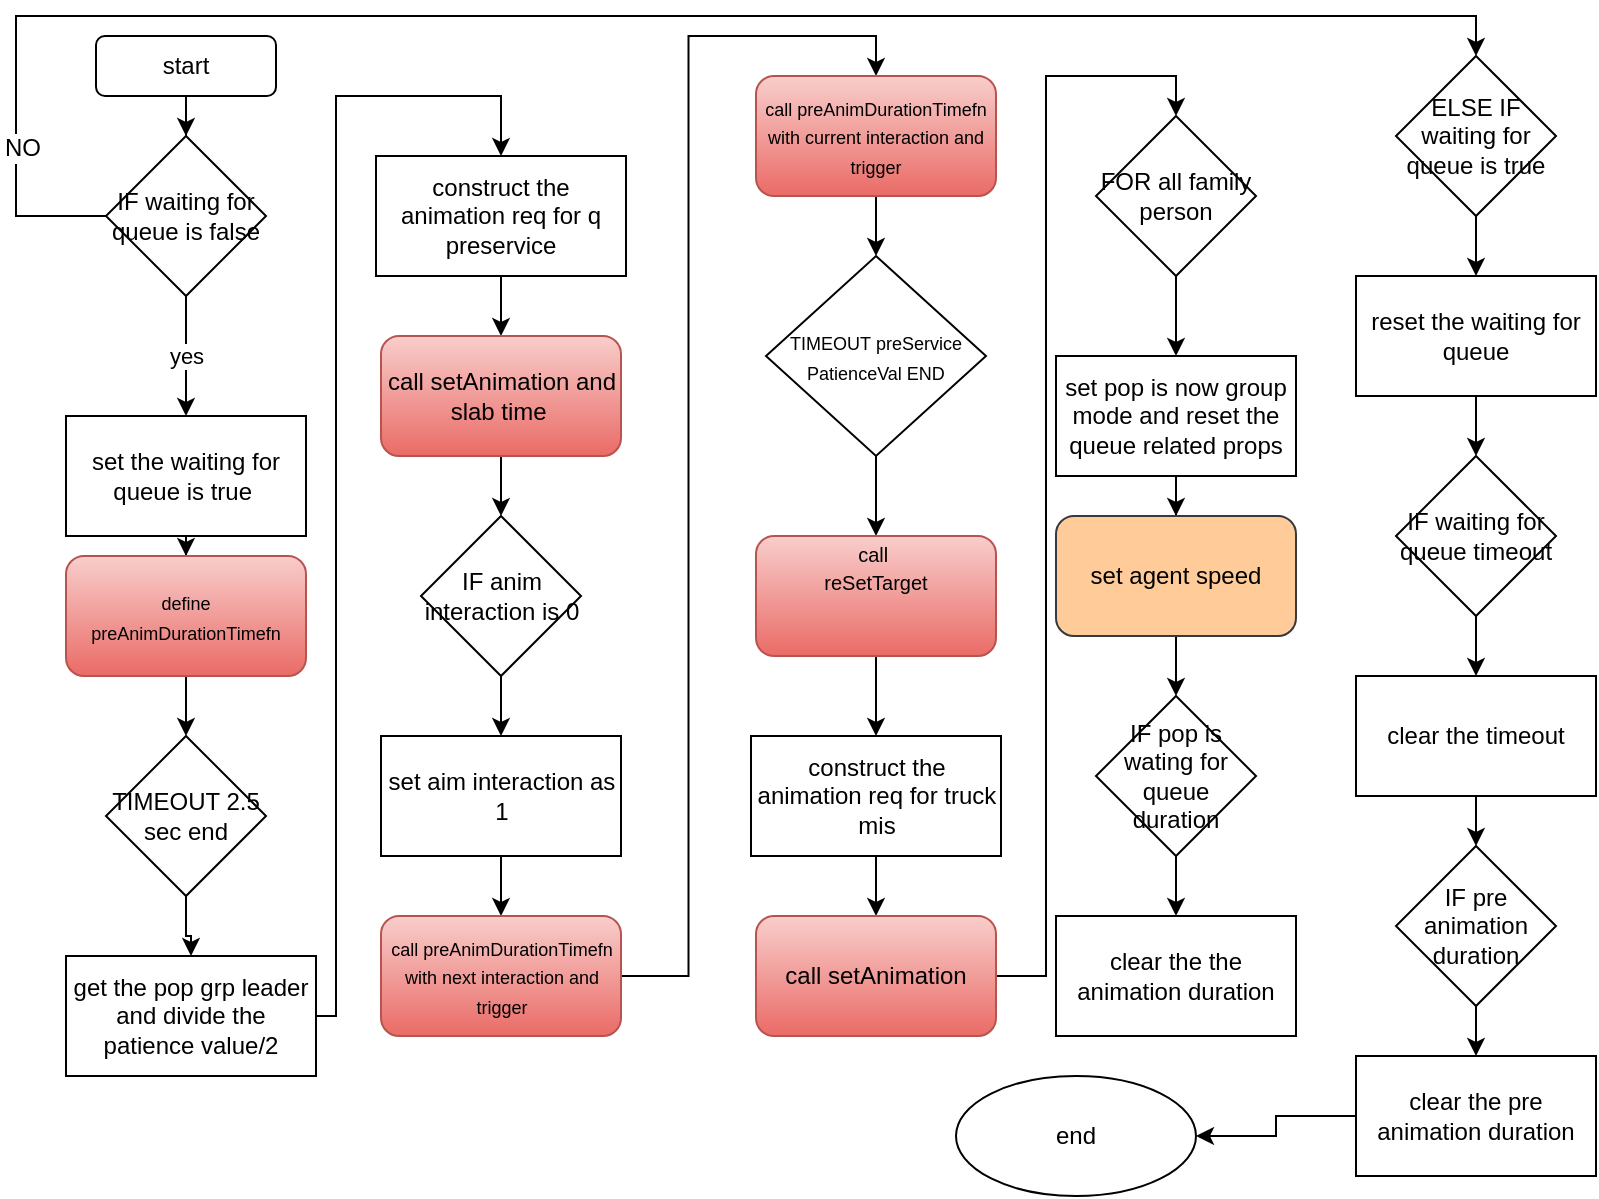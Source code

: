 <mxfile version="17.5.0" type="github">
  <diagram id="IYbdeJoA8hzu78FnXWDd" name="Page-1">
    <mxGraphModel dx="1038" dy="1679" grid="1" gridSize="10" guides="1" tooltips="1" connect="1" arrows="1" fold="1" page="1" pageScale="1" pageWidth="850" pageHeight="1100" math="0" shadow="0">
      <root>
        <mxCell id="0" />
        <mxCell id="1" parent="0" />
        <mxCell id="No7Bt8iQKIPhCdxpCU7Z-3" value="" style="edgeStyle=orthogonalEdgeStyle;rounded=0;orthogonalLoop=1;jettySize=auto;html=1;" edge="1" parent="1" source="No7Bt8iQKIPhCdxpCU7Z-1" target="No7Bt8iQKIPhCdxpCU7Z-2">
          <mxGeometry relative="1" as="geometry" />
        </mxCell>
        <mxCell id="No7Bt8iQKIPhCdxpCU7Z-1" value="start" style="rounded=1;whiteSpace=wrap;html=1;" vertex="1" parent="1">
          <mxGeometry x="80" y="10" width="90" height="30" as="geometry" />
        </mxCell>
        <mxCell id="No7Bt8iQKIPhCdxpCU7Z-5" value="yes" style="edgeStyle=orthogonalEdgeStyle;rounded=0;orthogonalLoop=1;jettySize=auto;html=1;" edge="1" parent="1" source="No7Bt8iQKIPhCdxpCU7Z-2" target="No7Bt8iQKIPhCdxpCU7Z-4">
          <mxGeometry relative="1" as="geometry" />
        </mxCell>
        <mxCell id="No7Bt8iQKIPhCdxpCU7Z-53" style="edgeStyle=orthogonalEdgeStyle;rounded=0;orthogonalLoop=1;jettySize=auto;html=1;entryX=0.5;entryY=0;entryDx=0;entryDy=0;fontSize=12;" edge="1" parent="1" source="No7Bt8iQKIPhCdxpCU7Z-2" target="No7Bt8iQKIPhCdxpCU7Z-49">
          <mxGeometry relative="1" as="geometry">
            <Array as="points">
              <mxPoint x="40" y="100" />
              <mxPoint x="40" />
              <mxPoint x="770" />
            </Array>
          </mxGeometry>
        </mxCell>
        <mxCell id="No7Bt8iQKIPhCdxpCU7Z-54" value="NO" style="edgeLabel;html=1;align=center;verticalAlign=middle;resizable=0;points=[];fontSize=12;" vertex="1" connectable="0" parent="No7Bt8iQKIPhCdxpCU7Z-53">
          <mxGeometry x="-0.822" y="-3" relative="1" as="geometry">
            <mxPoint as="offset" />
          </mxGeometry>
        </mxCell>
        <mxCell id="No7Bt8iQKIPhCdxpCU7Z-2" value="IF waiting for queue is false" style="rhombus;whiteSpace=wrap;html=1;" vertex="1" parent="1">
          <mxGeometry x="85" y="60" width="80" height="80" as="geometry" />
        </mxCell>
        <mxCell id="No7Bt8iQKIPhCdxpCU7Z-7" value="" style="edgeStyle=orthogonalEdgeStyle;rounded=0;orthogonalLoop=1;jettySize=auto;html=1;fontSize=9;" edge="1" parent="1" source="No7Bt8iQKIPhCdxpCU7Z-4" target="No7Bt8iQKIPhCdxpCU7Z-6">
          <mxGeometry relative="1" as="geometry" />
        </mxCell>
        <mxCell id="No7Bt8iQKIPhCdxpCU7Z-4" value="set the waiting for queue is true&amp;nbsp;" style="whiteSpace=wrap;html=1;" vertex="1" parent="1">
          <mxGeometry x="65" y="200" width="120" height="60" as="geometry" />
        </mxCell>
        <mxCell id="No7Bt8iQKIPhCdxpCU7Z-9" value="" style="edgeStyle=orthogonalEdgeStyle;rounded=0;orthogonalLoop=1;jettySize=auto;html=1;fontSize=9;" edge="1" parent="1" source="No7Bt8iQKIPhCdxpCU7Z-6" target="No7Bt8iQKIPhCdxpCU7Z-8">
          <mxGeometry relative="1" as="geometry" />
        </mxCell>
        <mxCell id="No7Bt8iQKIPhCdxpCU7Z-6" value="&lt;font style=&quot;font-size: 9px&quot;&gt;define preAnimDurationTimefn&lt;/font&gt;" style="rounded=1;whiteSpace=wrap;html=1;fillColor=#f8cecc;gradientColor=#ea6b66;strokeColor=#b85450;" vertex="1" parent="1">
          <mxGeometry x="65" y="270" width="120" height="60" as="geometry" />
        </mxCell>
        <mxCell id="No7Bt8iQKIPhCdxpCU7Z-13" value="" style="edgeStyle=orthogonalEdgeStyle;rounded=0;orthogonalLoop=1;jettySize=auto;html=1;fontSize=12;" edge="1" parent="1" source="No7Bt8iQKIPhCdxpCU7Z-8" target="No7Bt8iQKIPhCdxpCU7Z-12">
          <mxGeometry relative="1" as="geometry" />
        </mxCell>
        <mxCell id="No7Bt8iQKIPhCdxpCU7Z-8" value="&lt;span style=&quot;font-size: 12px&quot;&gt;TIMEOUT 2.5 sec end&lt;/span&gt;" style="rhombus;whiteSpace=wrap;html=1;fontSize=9;" vertex="1" parent="1">
          <mxGeometry x="85" y="360" width="80" height="80" as="geometry" />
        </mxCell>
        <mxCell id="No7Bt8iQKIPhCdxpCU7Z-15" value="" style="edgeStyle=orthogonalEdgeStyle;rounded=0;orthogonalLoop=1;jettySize=auto;html=1;fontSize=12;" edge="1" parent="1" source="No7Bt8iQKIPhCdxpCU7Z-12" target="No7Bt8iQKIPhCdxpCU7Z-14">
          <mxGeometry relative="1" as="geometry">
            <Array as="points">
              <mxPoint x="200" y="500" />
              <mxPoint x="200" y="40" />
            </Array>
          </mxGeometry>
        </mxCell>
        <mxCell id="No7Bt8iQKIPhCdxpCU7Z-12" value="get the pop grp leader and divide the patience value/2" style="rounded=0;whiteSpace=wrap;html=1;fontSize=12;" vertex="1" parent="1">
          <mxGeometry x="65" y="470" width="125" height="60" as="geometry" />
        </mxCell>
        <mxCell id="No7Bt8iQKIPhCdxpCU7Z-17" value="" style="edgeStyle=orthogonalEdgeStyle;rounded=0;orthogonalLoop=1;jettySize=auto;html=1;fontSize=12;" edge="1" parent="1" source="No7Bt8iQKIPhCdxpCU7Z-14" target="No7Bt8iQKIPhCdxpCU7Z-16">
          <mxGeometry relative="1" as="geometry" />
        </mxCell>
        <mxCell id="No7Bt8iQKIPhCdxpCU7Z-14" value="construct the animation req for q preservice" style="rounded=0;whiteSpace=wrap;html=1;fontSize=12;" vertex="1" parent="1">
          <mxGeometry x="220" y="70" width="125" height="60" as="geometry" />
        </mxCell>
        <mxCell id="No7Bt8iQKIPhCdxpCU7Z-19" value="" style="edgeStyle=orthogonalEdgeStyle;rounded=0;orthogonalLoop=1;jettySize=auto;html=1;fontSize=12;" edge="1" parent="1" source="No7Bt8iQKIPhCdxpCU7Z-16" target="No7Bt8iQKIPhCdxpCU7Z-18">
          <mxGeometry relative="1" as="geometry" />
        </mxCell>
        <mxCell id="No7Bt8iQKIPhCdxpCU7Z-16" value="call&amp;nbsp;setAnimation and slab time&amp;nbsp;" style="rounded=1;whiteSpace=wrap;html=1;fillColor=#f8cecc;gradientColor=#ea6b66;strokeColor=#b85450;" vertex="1" parent="1">
          <mxGeometry x="222.5" y="160" width="120" height="60" as="geometry" />
        </mxCell>
        <mxCell id="No7Bt8iQKIPhCdxpCU7Z-21" value="" style="edgeStyle=orthogonalEdgeStyle;rounded=0;orthogonalLoop=1;jettySize=auto;html=1;fontSize=12;" edge="1" parent="1" source="No7Bt8iQKIPhCdxpCU7Z-18" target="No7Bt8iQKIPhCdxpCU7Z-20">
          <mxGeometry relative="1" as="geometry" />
        </mxCell>
        <mxCell id="No7Bt8iQKIPhCdxpCU7Z-18" value="IF anim interaction is 0" style="rhombus;whiteSpace=wrap;html=1;fontSize=12;" vertex="1" parent="1">
          <mxGeometry x="242.5" y="250" width="80" height="80" as="geometry" />
        </mxCell>
        <mxCell id="No7Bt8iQKIPhCdxpCU7Z-23" value="" style="edgeStyle=orthogonalEdgeStyle;rounded=0;orthogonalLoop=1;jettySize=auto;html=1;fontSize=12;" edge="1" parent="1" source="No7Bt8iQKIPhCdxpCU7Z-20" target="No7Bt8iQKIPhCdxpCU7Z-22">
          <mxGeometry relative="1" as="geometry" />
        </mxCell>
        <mxCell id="No7Bt8iQKIPhCdxpCU7Z-20" value="set aim interaction as 1" style="rounded=0;whiteSpace=wrap;html=1;fontSize=12;" vertex="1" parent="1">
          <mxGeometry x="222.5" y="360" width="120" height="60" as="geometry" />
        </mxCell>
        <mxCell id="No7Bt8iQKIPhCdxpCU7Z-25" style="edgeStyle=orthogonalEdgeStyle;rounded=0;orthogonalLoop=1;jettySize=auto;html=1;entryX=0.5;entryY=0;entryDx=0;entryDy=0;fontSize=12;" edge="1" parent="1" source="No7Bt8iQKIPhCdxpCU7Z-22" target="No7Bt8iQKIPhCdxpCU7Z-24">
          <mxGeometry relative="1" as="geometry" />
        </mxCell>
        <mxCell id="No7Bt8iQKIPhCdxpCU7Z-22" value="&lt;font style=&quot;font-size: 9px&quot;&gt;call preAnimDurationTimefn&lt;br&gt;with next interaction and trigger&lt;br&gt;&lt;/font&gt;" style="rounded=1;whiteSpace=wrap;html=1;fillColor=#f8cecc;gradientColor=#ea6b66;strokeColor=#b85450;" vertex="1" parent="1">
          <mxGeometry x="222.5" y="450" width="120" height="60" as="geometry" />
        </mxCell>
        <mxCell id="No7Bt8iQKIPhCdxpCU7Z-28" value="" style="edgeStyle=orthogonalEdgeStyle;rounded=0;orthogonalLoop=1;jettySize=auto;html=1;fontSize=12;" edge="1" parent="1" source="No7Bt8iQKIPhCdxpCU7Z-24" target="No7Bt8iQKIPhCdxpCU7Z-27">
          <mxGeometry relative="1" as="geometry" />
        </mxCell>
        <mxCell id="No7Bt8iQKIPhCdxpCU7Z-24" value="&lt;font style=&quot;font-size: 9px&quot;&gt;call preAnimDurationTimefn&lt;br&gt;with current interaction and trigger&lt;br&gt;&lt;/font&gt;" style="rounded=1;whiteSpace=wrap;html=1;fillColor=#f8cecc;gradientColor=#ea6b66;strokeColor=#b85450;" vertex="1" parent="1">
          <mxGeometry x="410" y="30" width="120" height="60" as="geometry" />
        </mxCell>
        <mxCell id="No7Bt8iQKIPhCdxpCU7Z-33" value="" style="edgeStyle=orthogonalEdgeStyle;rounded=0;orthogonalLoop=1;jettySize=auto;html=1;fontSize=12;" edge="1" parent="1" source="No7Bt8iQKIPhCdxpCU7Z-27" target="No7Bt8iQKIPhCdxpCU7Z-31">
          <mxGeometry relative="1" as="geometry" />
        </mxCell>
        <mxCell id="No7Bt8iQKIPhCdxpCU7Z-27" value="&lt;font style=&quot;font-size: 9px&quot;&gt;TIMEOUT&amp;nbsp;preService&lt;br&gt;PatienceVal END&lt;/font&gt;" style="rhombus;whiteSpace=wrap;html=1;fontSize=12;" vertex="1" parent="1">
          <mxGeometry x="415" y="120" width="110" height="100" as="geometry" />
        </mxCell>
        <mxCell id="No7Bt8iQKIPhCdxpCU7Z-37" value="" style="edgeStyle=orthogonalEdgeStyle;rounded=0;orthogonalLoop=1;jettySize=auto;html=1;fontSize=12;" edge="1" parent="1" source="No7Bt8iQKIPhCdxpCU7Z-31" target="No7Bt8iQKIPhCdxpCU7Z-34">
          <mxGeometry relative="1" as="geometry" />
        </mxCell>
        <mxCell id="No7Bt8iQKIPhCdxpCU7Z-31" value="&lt;div&gt;&lt;font size=&quot;1&quot;&gt;call&amp;nbsp;&lt;/font&gt;&lt;/div&gt;&lt;font size=&quot;1&quot;&gt;reSetTarget&lt;/font&gt;&lt;div&gt;&lt;span style=&quot;color: rgba(0 , 0 , 0 , 0) ; font-family: monospace ; font-size: 0px&quot;&gt;%3CmxGraphModel%3E%3Croot%3E%3CmxCell%20id%3D%220%22%2F%3E%3CmxCell%20id%3D%221%22%20parent%3D%220%22%2F%3E%3CmxCell%20id%3D%222%22%20value%3D%22%26lt%3Bfont%20style%3D%26quot%3Bfont-size%3A%209px%26quot%3B%26gt%3Bdefine%20preAnimDurationTimefn%26lt%3B%2Ffont%26gt%3B%22%20style%3D%22rounded%3D1%3BwhiteSpace%3Dwrap%3Bhtml%3D1%3BfillColor%3D%23f8cecc%3BgradientColor%3D%23ea6b66%3BstrokeColor%3D%23b85450%3B%22%20vertex%3D%221%22%20parent%3D%221%22%3E%3CmxGeometry%20x%3D%2265%22%20y%3D%22270%22%20width%3D%22120%22%20height%3D%2260%22%20as%3D%22geometry%22%2F%3E%3C%2FmxCell%3E%3C%2Froot%3E%3C%2FmxGraphModel%3E&lt;/span&gt;&lt;span style=&quot;font-size: 0px&quot;&gt;&lt;font color=&quot;rgba(0, 0, 0, 0)&quot; face=&quot;monospace&quot;&gt;reSetTarget&lt;/font&gt;&lt;/span&gt;&lt;/div&gt;&lt;font color=&quot;#ba0000&quot; face=&quot;monospace&quot;&gt;&lt;span style=&quot;font-size: 0px&quot;&gt;reSetTarget&lt;/span&gt;&lt;span style=&quot;font-size: 0px&quot;&gt;reSetTargetreSetTargetreSetTargetreSetTarget&lt;/span&gt;&lt;/font&gt;" style="rounded=1;whiteSpace=wrap;html=1;fillColor=#f8cecc;gradientColor=#ea6b66;strokeColor=#b85450;" vertex="1" parent="1">
          <mxGeometry x="410" y="260" width="120" height="60" as="geometry" />
        </mxCell>
        <mxCell id="No7Bt8iQKIPhCdxpCU7Z-38" value="" style="edgeStyle=orthogonalEdgeStyle;rounded=0;orthogonalLoop=1;jettySize=auto;html=1;fontSize=12;" edge="1" parent="1" source="No7Bt8iQKIPhCdxpCU7Z-34" target="No7Bt8iQKIPhCdxpCU7Z-35">
          <mxGeometry relative="1" as="geometry" />
        </mxCell>
        <mxCell id="No7Bt8iQKIPhCdxpCU7Z-34" value="construct the animation req for truck mis" style="rounded=0;whiteSpace=wrap;html=1;fontSize=12;" vertex="1" parent="1">
          <mxGeometry x="407.5" y="360" width="125" height="60" as="geometry" />
        </mxCell>
        <mxCell id="No7Bt8iQKIPhCdxpCU7Z-40" style="edgeStyle=orthogonalEdgeStyle;rounded=0;orthogonalLoop=1;jettySize=auto;html=1;entryX=0.5;entryY=0;entryDx=0;entryDy=0;fontSize=12;" edge="1" parent="1" source="No7Bt8iQKIPhCdxpCU7Z-35" target="No7Bt8iQKIPhCdxpCU7Z-39">
          <mxGeometry relative="1" as="geometry" />
        </mxCell>
        <mxCell id="No7Bt8iQKIPhCdxpCU7Z-35" value="call&amp;nbsp;setAnimation" style="rounded=1;whiteSpace=wrap;html=1;fillColor=#f8cecc;gradientColor=#ea6b66;strokeColor=#b85450;" vertex="1" parent="1">
          <mxGeometry x="410" y="450" width="120" height="60" as="geometry" />
        </mxCell>
        <mxCell id="No7Bt8iQKIPhCdxpCU7Z-42" value="" style="edgeStyle=orthogonalEdgeStyle;rounded=0;orthogonalLoop=1;jettySize=auto;html=1;fontSize=12;" edge="1" parent="1" source="No7Bt8iQKIPhCdxpCU7Z-39" target="No7Bt8iQKIPhCdxpCU7Z-41">
          <mxGeometry relative="1" as="geometry" />
        </mxCell>
        <mxCell id="No7Bt8iQKIPhCdxpCU7Z-39" value="FOR all family person" style="rhombus;whiteSpace=wrap;html=1;fontSize=12;" vertex="1" parent="1">
          <mxGeometry x="580" y="50" width="80" height="80" as="geometry" />
        </mxCell>
        <mxCell id="No7Bt8iQKIPhCdxpCU7Z-44" value="" style="edgeStyle=orthogonalEdgeStyle;rounded=0;orthogonalLoop=1;jettySize=auto;html=1;fontSize=12;" edge="1" parent="1" source="No7Bt8iQKIPhCdxpCU7Z-41" target="No7Bt8iQKIPhCdxpCU7Z-43">
          <mxGeometry relative="1" as="geometry" />
        </mxCell>
        <mxCell id="No7Bt8iQKIPhCdxpCU7Z-41" value="set pop is now group mode and reset the queue related props" style="rounded=0;whiteSpace=wrap;html=1;fontSize=12;" vertex="1" parent="1">
          <mxGeometry x="560" y="170" width="120" height="60" as="geometry" />
        </mxCell>
        <mxCell id="No7Bt8iQKIPhCdxpCU7Z-46" value="" style="edgeStyle=orthogonalEdgeStyle;rounded=0;orthogonalLoop=1;jettySize=auto;html=1;fontSize=12;" edge="1" parent="1" source="No7Bt8iQKIPhCdxpCU7Z-43" target="No7Bt8iQKIPhCdxpCU7Z-45">
          <mxGeometry relative="1" as="geometry" />
        </mxCell>
        <mxCell id="No7Bt8iQKIPhCdxpCU7Z-43" value="set agent speed" style="rounded=1;whiteSpace=wrap;html=1;fillColor=#ffcc99;strokeColor=#36393d;" vertex="1" parent="1">
          <mxGeometry x="560" y="250" width="120" height="60" as="geometry" />
        </mxCell>
        <mxCell id="No7Bt8iQKIPhCdxpCU7Z-48" value="" style="edgeStyle=orthogonalEdgeStyle;rounded=0;orthogonalLoop=1;jettySize=auto;html=1;fontSize=12;" edge="1" parent="1" source="No7Bt8iQKIPhCdxpCU7Z-45" target="No7Bt8iQKIPhCdxpCU7Z-47">
          <mxGeometry relative="1" as="geometry" />
        </mxCell>
        <mxCell id="No7Bt8iQKIPhCdxpCU7Z-45" value="IF pop is wating for queue duration" style="rhombus;whiteSpace=wrap;html=1;fontSize=12;" vertex="1" parent="1">
          <mxGeometry x="580" y="340" width="80" height="80" as="geometry" />
        </mxCell>
        <mxCell id="No7Bt8iQKIPhCdxpCU7Z-47" value="clear the the animation duration" style="whiteSpace=wrap;html=1;" vertex="1" parent="1">
          <mxGeometry x="560" y="450" width="120" height="60" as="geometry" />
        </mxCell>
        <mxCell id="No7Bt8iQKIPhCdxpCU7Z-56" value="" style="edgeStyle=orthogonalEdgeStyle;rounded=0;orthogonalLoop=1;jettySize=auto;html=1;fontSize=12;" edge="1" parent="1" source="No7Bt8iQKIPhCdxpCU7Z-49" target="No7Bt8iQKIPhCdxpCU7Z-55">
          <mxGeometry relative="1" as="geometry" />
        </mxCell>
        <mxCell id="No7Bt8iQKIPhCdxpCU7Z-49" value="ELSE IF waiting for queue is true" style="rhombus;whiteSpace=wrap;html=1;" vertex="1" parent="1">
          <mxGeometry x="730" y="20" width="80" height="80" as="geometry" />
        </mxCell>
        <mxCell id="No7Bt8iQKIPhCdxpCU7Z-58" value="" style="edgeStyle=orthogonalEdgeStyle;rounded=0;orthogonalLoop=1;jettySize=auto;html=1;fontSize=12;" edge="1" parent="1" source="No7Bt8iQKIPhCdxpCU7Z-55" target="No7Bt8iQKIPhCdxpCU7Z-57">
          <mxGeometry relative="1" as="geometry" />
        </mxCell>
        <mxCell id="No7Bt8iQKIPhCdxpCU7Z-55" value="reset the waiting for queue" style="whiteSpace=wrap;html=1;" vertex="1" parent="1">
          <mxGeometry x="710" y="130" width="120" height="60" as="geometry" />
        </mxCell>
        <mxCell id="No7Bt8iQKIPhCdxpCU7Z-60" value="" style="edgeStyle=orthogonalEdgeStyle;rounded=0;orthogonalLoop=1;jettySize=auto;html=1;fontSize=12;" edge="1" parent="1" source="No7Bt8iQKIPhCdxpCU7Z-57" target="No7Bt8iQKIPhCdxpCU7Z-59">
          <mxGeometry relative="1" as="geometry" />
        </mxCell>
        <mxCell id="No7Bt8iQKIPhCdxpCU7Z-57" value="IF waiting for queue timeout" style="rhombus;whiteSpace=wrap;html=1;" vertex="1" parent="1">
          <mxGeometry x="730" y="220" width="80" height="80" as="geometry" />
        </mxCell>
        <mxCell id="No7Bt8iQKIPhCdxpCU7Z-63" value="" style="edgeStyle=orthogonalEdgeStyle;rounded=0;orthogonalLoop=1;jettySize=auto;html=1;fontSize=12;" edge="1" parent="1" source="No7Bt8iQKIPhCdxpCU7Z-59" target="No7Bt8iQKIPhCdxpCU7Z-61">
          <mxGeometry relative="1" as="geometry" />
        </mxCell>
        <mxCell id="No7Bt8iQKIPhCdxpCU7Z-59" value="clear the timeout" style="whiteSpace=wrap;html=1;" vertex="1" parent="1">
          <mxGeometry x="710" y="330" width="120" height="60" as="geometry" />
        </mxCell>
        <mxCell id="No7Bt8iQKIPhCdxpCU7Z-64" value="" style="edgeStyle=orthogonalEdgeStyle;rounded=0;orthogonalLoop=1;jettySize=auto;html=1;fontSize=12;" edge="1" parent="1" source="No7Bt8iQKIPhCdxpCU7Z-61" target="No7Bt8iQKIPhCdxpCU7Z-62">
          <mxGeometry relative="1" as="geometry" />
        </mxCell>
        <mxCell id="No7Bt8iQKIPhCdxpCU7Z-61" value="IF pre animation duration" style="rhombus;whiteSpace=wrap;html=1;" vertex="1" parent="1">
          <mxGeometry x="730" y="415" width="80" height="80" as="geometry" />
        </mxCell>
        <mxCell id="No7Bt8iQKIPhCdxpCU7Z-66" value="" style="edgeStyle=orthogonalEdgeStyle;rounded=0;orthogonalLoop=1;jettySize=auto;html=1;fontSize=12;" edge="1" parent="1" source="No7Bt8iQKIPhCdxpCU7Z-62" target="No7Bt8iQKIPhCdxpCU7Z-65">
          <mxGeometry relative="1" as="geometry" />
        </mxCell>
        <mxCell id="No7Bt8iQKIPhCdxpCU7Z-62" value="clear the pre animation duration" style="whiteSpace=wrap;html=1;" vertex="1" parent="1">
          <mxGeometry x="710" y="520" width="120" height="60" as="geometry" />
        </mxCell>
        <mxCell id="No7Bt8iQKIPhCdxpCU7Z-65" value="end" style="ellipse;whiteSpace=wrap;html=1;" vertex="1" parent="1">
          <mxGeometry x="510" y="530" width="120" height="60" as="geometry" />
        </mxCell>
      </root>
    </mxGraphModel>
  </diagram>
</mxfile>
